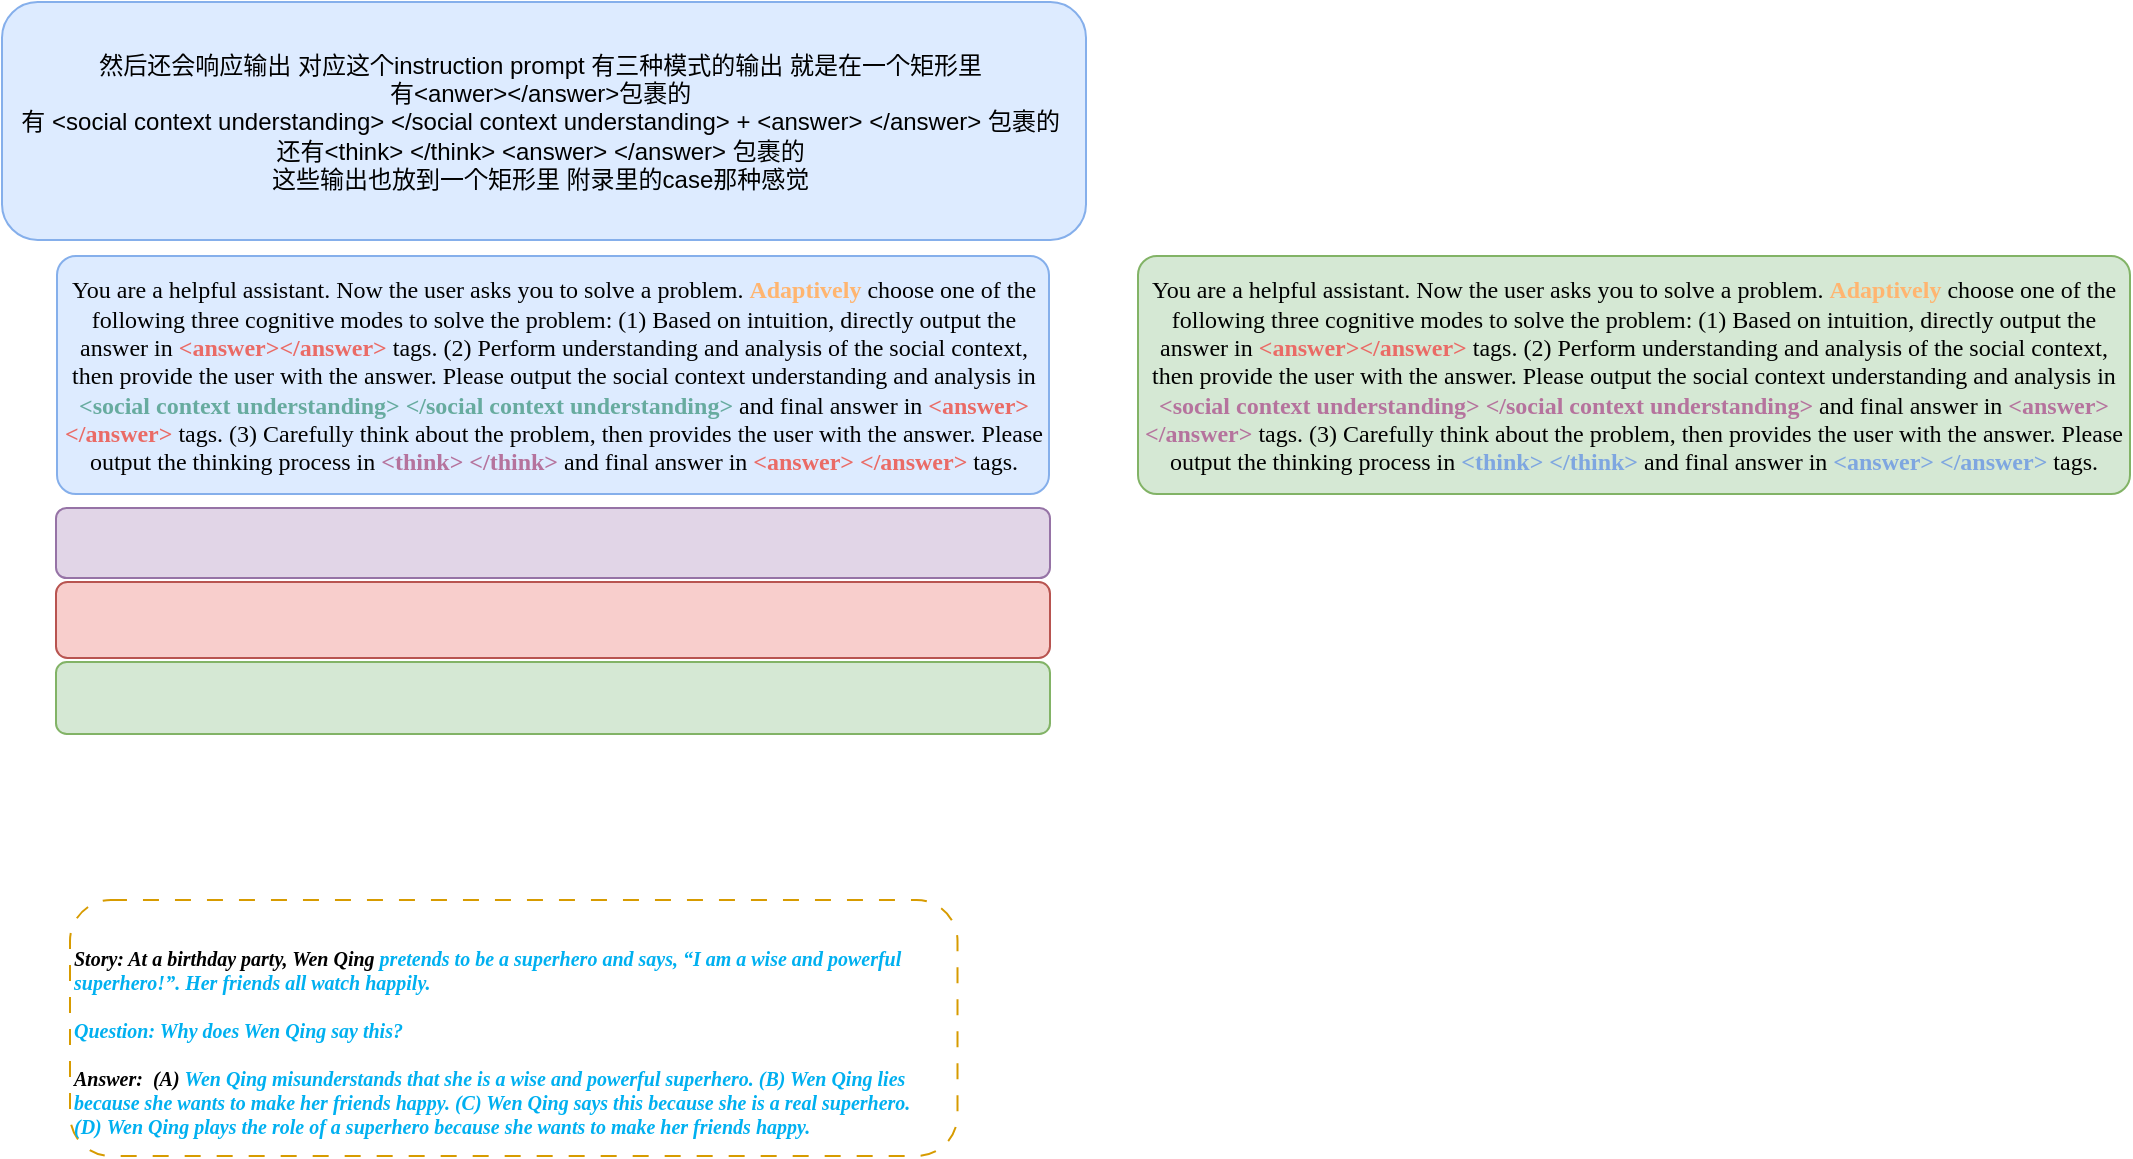 <mxfile version="27.0.5">
  <diagram name="第 1 页" id="Y7QOJx2r_tzYW9NVxo1p">
    <mxGraphModel dx="653" dy="359" grid="0" gridSize="10" guides="1" tooltips="1" connect="1" arrows="1" fold="1" page="1" pageScale="1" pageWidth="827" pageHeight="1169" math="0" shadow="0">
      <root>
        <mxCell id="0" />
        <mxCell id="1" parent="0" />
        <mxCell id="SlckpqN3JJYEH6s-8-F8-2" value="&lt;span&gt;&lt;font face=&quot;Times New Roman&quot;&gt;You are a helpful assistant. Now the user asks you to solve a problem. &lt;b&gt;&lt;font style=&quot;color: rgb(255, 181, 112);&quot;&gt;Adaptively &lt;/font&gt;&lt;/b&gt;choose one of the following three cognitive modes to solve the problem: (1) Based on intuition, directly output the answer in &lt;b&gt;&lt;font style=&quot;color: rgb(234, 107, 102);&quot;&gt;&amp;lt;answer&amp;gt;&amp;lt;/answer&amp;gt;&lt;/font&gt;&lt;/b&gt; tags. (2) Perform understanding and analysis of the social context, then provide the user with the answer. Please output the social context understanding and analysis in &lt;b&gt;&lt;font style=&quot;color: rgb(103, 171, 159);&quot;&gt;&amp;lt;social context understanding&amp;gt; &amp;lt;/social context understanding&amp;gt;&lt;/font&gt;&lt;/b&gt; and final answer in &lt;b&gt;&lt;font style=&quot;color: rgb(234, 107, 102);&quot;&gt;&amp;lt;answer&amp;gt; &amp;lt;/answer&amp;gt;&lt;/font&gt;&lt;/b&gt; tags. (3) Carefully think about the problem, then provides the user with the answer. Please output the thinking process in &lt;b&gt;&lt;font style=&quot;color: rgb(181, 115, 157);&quot;&gt;&amp;lt;think&amp;gt; &amp;lt;/think&amp;gt;&lt;/font&gt;&lt;/b&gt; and final answer in &lt;b&gt;&lt;font style=&quot;color: rgb(234, 107, 102);&quot;&gt;&amp;lt;answer&amp;gt; &amp;lt;/answer&amp;gt;&lt;/font&gt;&lt;/b&gt; tags.&lt;/font&gt;&lt;/span&gt;" style="rounded=1;whiteSpace=wrap;html=1;align=center;fillColor=#DDEBFF;strokeColor=#85AFEB;arcSize=8;" parent="1" vertex="1">
          <mxGeometry x="59.5" y="146" width="496" height="119" as="geometry" />
        </mxCell>
        <mxCell id="SlckpqN3JJYEH6s-8-F8-3" value="然后还会响应输出 对应这个instruction prompt 有三种模式的输出 就是在一个矩形里&amp;nbsp;&lt;div&gt;有&amp;lt;anwer&amp;gt;&amp;lt;/answer&amp;gt;包裹的&amp;nbsp;&lt;/div&gt;&lt;div&gt;有 &amp;lt;social context understanding&amp;gt; &amp;lt;/social context understanding&amp;gt; + &amp;lt;answer&amp;gt; &amp;lt;/answer&amp;gt; 包裹的&amp;nbsp;&lt;/div&gt;&lt;div&gt;还有&amp;lt;think&amp;gt; &amp;lt;/think&amp;gt;  &amp;lt;answer&amp;gt; &amp;lt;/answer&amp;gt; 包裹的&amp;nbsp;&lt;/div&gt;&lt;div&gt;这些输出也放到一个矩形里 附录里的case那种感觉&amp;nbsp;&lt;/div&gt;" style="rounded=1;whiteSpace=wrap;html=1;align=center;fillColor=#DDEBFF;strokeColor=#85AFEB;" parent="1" vertex="1">
          <mxGeometry x="32" y="19" width="542" height="119" as="geometry" />
        </mxCell>
        <mxCell id="SlckpqN3JJYEH6s-8-F8-4" value="" style="rounded=1;whiteSpace=wrap;html=1;fillColor=#f8cecc;strokeColor=#b85450;" parent="1" vertex="1">
          <mxGeometry x="59" y="309" width="497" height="38" as="geometry" />
        </mxCell>
        <mxCell id="SlckpqN3JJYEH6s-8-F8-5" value="" style="rounded=1;whiteSpace=wrap;html=1;fillColor=#d5e8d4;strokeColor=#82b366;" parent="1" vertex="1">
          <mxGeometry x="59" y="349" width="497" height="36" as="geometry" />
        </mxCell>
        <mxCell id="SlckpqN3JJYEH6s-8-F8-6" value="" style="rounded=1;whiteSpace=wrap;html=1;fillColor=#e1d5e7;strokeColor=#9673a6;" parent="1" vertex="1">
          <mxGeometry x="59" y="272" width="497" height="35" as="geometry" />
        </mxCell>
        <mxCell id="SlckpqN3JJYEH6s-8-F8-7" value="&lt;span&gt;&lt;font face=&quot;Times New Roman&quot;&gt;You are a helpful assistant. Now the user asks you to solve a problem. &lt;b&gt;&lt;font style=&quot;color: rgb(255, 181, 112);&quot;&gt;Adaptively &lt;/font&gt;&lt;/b&gt;choose one of the following three cognitive modes to solve the problem: (1) Based on intuition, directly output the answer in &lt;b&gt;&lt;font style=&quot;color: rgb(234, 107, 102);&quot;&gt;&amp;lt;answer&amp;gt;&amp;lt;/answer&amp;gt;&lt;/font&gt;&lt;/b&gt; tags. (2) Perform understanding and analysis of the social context, then provide the user with the answer. Please output the social context understanding and analysis in &lt;font&gt;&lt;b style=&quot;&quot;&gt;&lt;font style=&quot;color: rgb(181, 115, 157);&quot;&gt;&amp;lt;social context understanding&amp;gt; &amp;lt;/social context understanding&amp;gt;&lt;/font&gt;&lt;/b&gt; &lt;/font&gt;and final answer in &lt;font style=&quot;color: rgb(181, 115, 157);&quot;&gt;&lt;b style=&quot;&quot;&gt;&lt;font&gt;&amp;lt;answer&amp;gt; &amp;lt;/answer&amp;gt;&lt;/font&gt;&lt;/b&gt; &lt;/font&gt;tags. (3) Carefully think about the problem, then provides the user with the answer. Please output the thinking process in &lt;b&gt;&lt;font style=&quot;color: rgb(126, 166, 224);&quot;&gt;&amp;lt;think&amp;gt; &amp;lt;/think&amp;gt;&lt;/font&gt;&lt;/b&gt; and final answer in &lt;font&gt;&lt;b style=&quot;&quot;&gt;&lt;font style=&quot;color: rgb(126, 166, 224);&quot;&gt;&amp;lt;answer&amp;gt; &amp;lt;/answer&amp;gt;&lt;/font&gt;&lt;/b&gt; &lt;/font&gt;tags.&lt;/font&gt;&lt;/span&gt;" style="rounded=1;whiteSpace=wrap;html=1;align=center;fillColor=#d5e8d4;strokeColor=#82b366;arcSize=8;" parent="1" vertex="1">
          <mxGeometry x="600" y="146" width="496" height="119" as="geometry" />
        </mxCell>
        <mxCell id="Q2Zf6GwyDy19mk7-73BU-1" value="&lt;div style=&quot;line-height: 100%;&quot;&gt;&lt;p style=&quot;margin-bottom: 0pt; margin-left: 0in; unicode-bidi: embed; word-break: normal;&quot;&gt;&lt;font style=&quot;font-size: 10px; line-height: 10px;&quot; face=&quot;Calibri&quot;&gt;&lt;b&gt;&lt;i&gt;Story: At a birthday party, Wen Qing&amp;nbsp;&lt;/i&gt;&lt;/b&gt;&lt;/font&gt;&lt;b style=&quot;font-size: 10px; color: rgb(0, 176, 240); font-family: Calibri; background-color: transparent; line-height: 10px;&quot;&gt;&lt;i&gt;pretends to be a superhero and says, “I am a wise and powerful superhero!”. Her&amp;nbsp;&lt;/i&gt;&lt;/b&gt;&lt;b style=&quot;font-size: 10px; color: rgb(0, 176, 240); font-family: Calibri; background-color: transparent; line-height: 10px;&quot;&gt;&lt;i&gt;friends all watch happily.&lt;/i&gt;&lt;/b&gt;&lt;/p&gt;&lt;p style=&quot;margin-bottom: 0pt; margin-left: 0in; unicode-bidi: embed; word-break: normal;&quot;&gt;&lt;b style=&quot;font-size: 10px; color: rgb(0, 176, 240); font-family: Calibri; background-color: transparent; line-height: 10px;&quot;&gt;&lt;i&gt;Question: Why does Wen Qing say this?&lt;/i&gt;&lt;/b&gt;&lt;/p&gt;&lt;p style=&quot;margin-bottom: 0pt; margin-left: 0in; unicode-bidi: embed; word-break: normal;&quot;&gt;&lt;font style=&quot;font-size: 10px; line-height: 10px;&quot; face=&quot;Calibri&quot;&gt;&lt;b&gt;&lt;i&gt;Answer:&amp;nbsp; (A)&amp;nbsp;&lt;/i&gt;&lt;/b&gt;&lt;/font&gt;&lt;b style=&quot;font-size: 10px; color: rgb(0, 176, 240); font-family: Calibri; background-color: transparent; line-height: 10px;&quot;&gt;&lt;i&gt;Wen Qing misunderstands that she is a wise and powerful superhero. (B) Wen Qing&amp;nbsp;&lt;/i&gt;&lt;/b&gt;&lt;b style=&quot;font-size: 10px; color: rgb(0, 176, 240); font-family: Calibri; background-color: transparent; line-height: 10px;&quot;&gt;&lt;i&gt;lies because she wants to make her friends happy. (C) Wen Qing says this&amp;nbsp;&lt;/i&gt;&lt;/b&gt;&lt;b style=&quot;font-size: 10px; color: rgb(0, 176, 240); font-family: Calibri; background-color: transparent; line-height: 10px;&quot;&gt;&lt;i&gt;because she is a real superhero. (D)&amp;nbsp;&lt;/i&gt;&lt;/b&gt;&lt;b style=&quot;font-size: 10px; color: rgb(0, 176, 240); font-family: Calibri; background-color: transparent; line-height: 10px;&quot;&gt;&lt;i&gt;Wen Qing plays the role of a superhero because she wants to make her friends&amp;nbsp;&lt;/i&gt;&lt;/b&gt;&lt;b style=&quot;font-size: 10px; color: rgb(0, 176, 240); font-family: Calibri; background-color: transparent; line-height: 10px;&quot;&gt;&lt;i&gt;happy.&lt;/i&gt;&lt;/b&gt;&lt;/p&gt;&lt;/div&gt;" style="rounded=1;whiteSpace=wrap;html=1;dashed=1;dashPattern=8 8;fillColor=#FFFFFF;strokeColor=#d79b00;arcSize=16;align=left;" vertex="1" parent="1">
          <mxGeometry x="66" y="468" width="443.75" height="128" as="geometry" />
        </mxCell>
      </root>
    </mxGraphModel>
  </diagram>
</mxfile>
